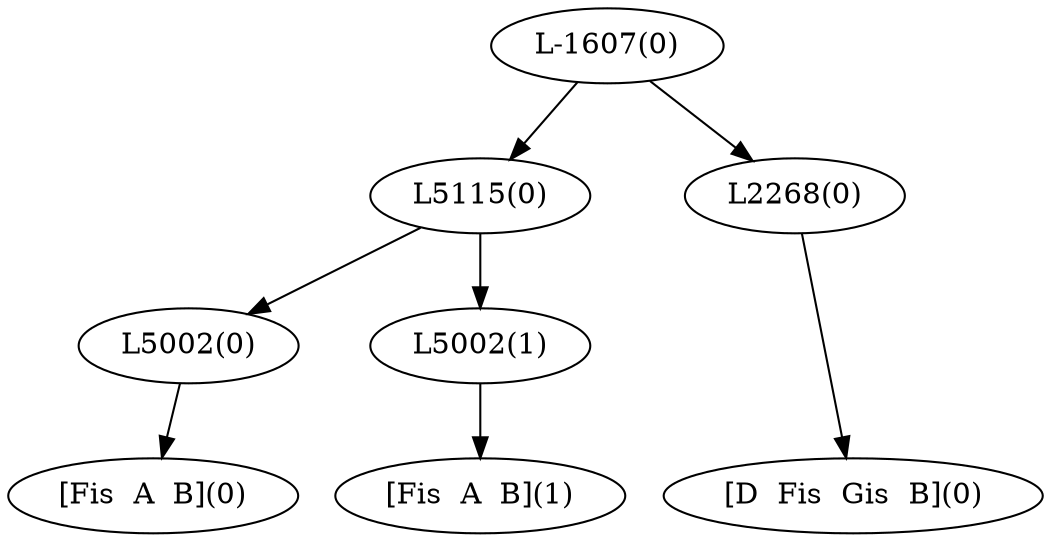 digraph sample{
"L5002(0)"->"[Fis  A  B](0)"
"L5002(1)"->"[Fis  A  B](1)"
"L5115(0)"->"L5002(0)"
"L5115(0)"->"L5002(1)"
"L2268(0)"->"[D  Fis  Gis  B](0)"
"L-1607(0)"->"L5115(0)"
"L-1607(0)"->"L2268(0)"
{rank = min; "L-1607(0)"}
{rank = same; "L5115(0)"; "L2268(0)";}
{rank = same; "L5002(0)"; "L5002(1)";}
{rank = max; "[D  Fis  Gis  B](0)"; "[Fis  A  B](0)"; "[Fis  A  B](1)";}
}